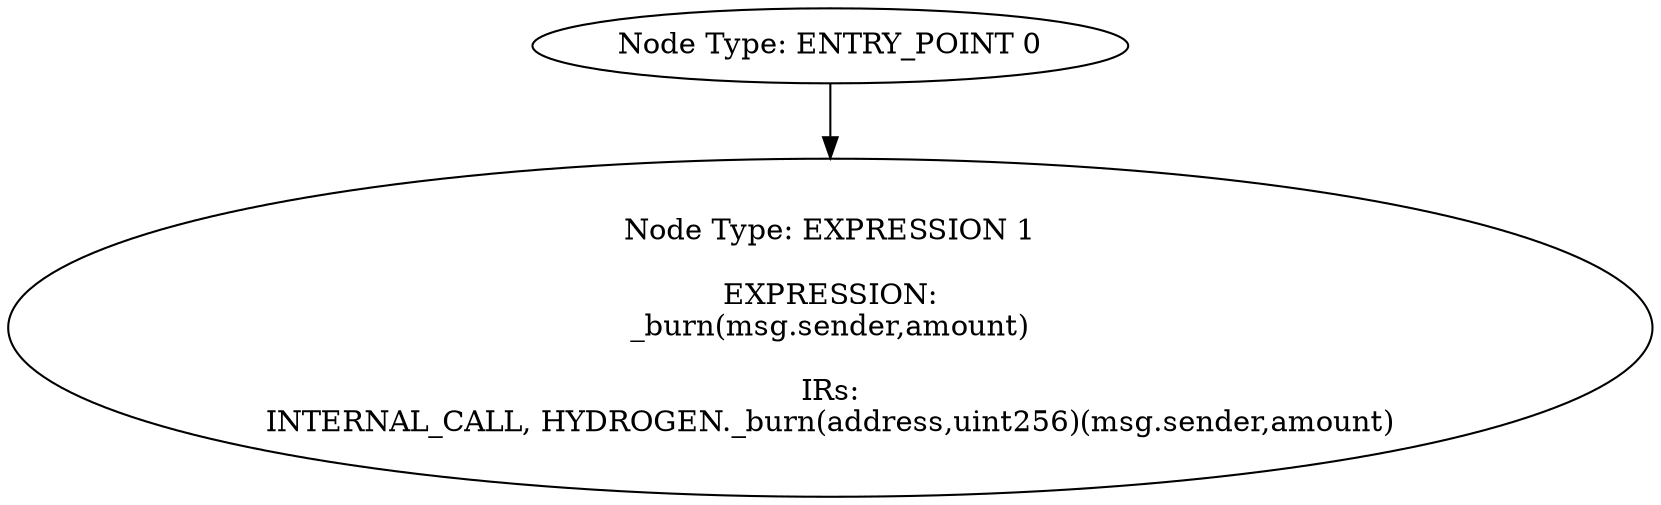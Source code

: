 digraph{
0[label="Node Type: ENTRY_POINT 0
"];
0->1;
1[label="Node Type: EXPRESSION 1

EXPRESSION:
_burn(msg.sender,amount)

IRs:
INTERNAL_CALL, HYDROGEN._burn(address,uint256)(msg.sender,amount)"];
}
